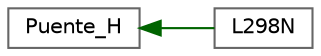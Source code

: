 digraph "Graphical Class Hierarchy"
{
 // LATEX_PDF_SIZE
  bgcolor="transparent";
  edge [fontname=Helvetica,fontsize=10,labelfontname=Helvetica,labelfontsize=10];
  node [fontname=Helvetica,fontsize=10,shape=box,height=0.2,width=0.4];
  rankdir="LR";
  Node0 [id="Node000000",label="Puente_H",height=0.2,width=0.4,color="grey40", fillcolor="white", style="filled",URL="$class_puente___h.html",tooltip="Clase del objeto Puente_H El objeto Puente_H es la interfaz abstracta pura de cualquier puente H que ..."];
  Node0 -> Node1 [id="edge28_Node000000_Node000001",dir="back",color="darkgreen",style="solid",tooltip=" "];
  Node1 [id="Node000001",label="L298N",height=0.2,width=0.4,color="grey40", fillcolor="white", style="filled",URL="$class_l298_n.html",tooltip="Clase del objeto L298N El objeto L298N realiza las acciones de control de dos motores controlados por..."];
}
